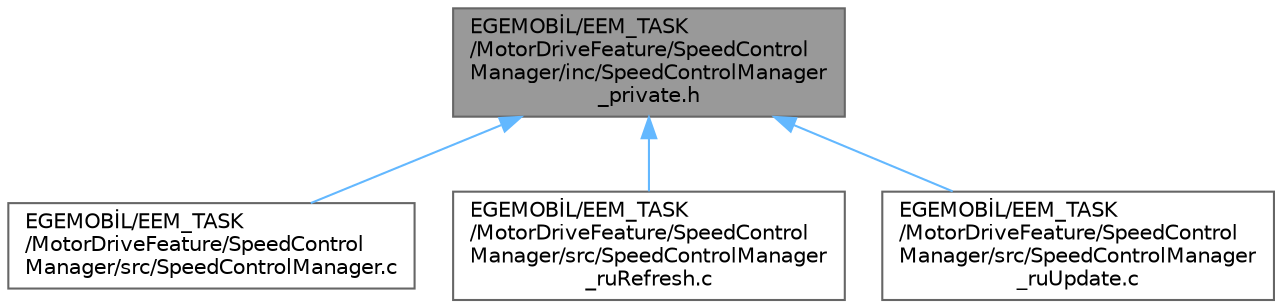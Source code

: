 digraph "EGEMOBİL/EEM_TASK/MotorDriveFeature/SpeedControlManager/inc/SpeedControlManager_private.h"
{
 // LATEX_PDF_SIZE
  bgcolor="transparent";
  edge [fontname=Helvetica,fontsize=10,labelfontname=Helvetica,labelfontsize=10];
  node [fontname=Helvetica,fontsize=10,shape=box,height=0.2,width=0.4];
  Node1 [id="Node000001",label="EGEMOBİL/EEM_TASK\l/MotorDriveFeature/SpeedControl\lManager/inc/SpeedControlManager\l_private.h",height=0.2,width=0.4,color="gray40", fillcolor="grey60", style="filled", fontcolor="black",tooltip="Private header file for the Speed Control Manager."];
  Node1 -> Node2 [id="edge1_Node000001_Node000002",dir="back",color="steelblue1",style="solid",tooltip=" "];
  Node2 [id="Node000002",label="EGEMOBİL/EEM_TASK\l/MotorDriveFeature/SpeedControl\lManager/src/SpeedControlManager.c",height=0.2,width=0.4,color="grey40", fillcolor="white", style="filled",URL="$_speed_control_manager_8c.html",tooltip="Implementation file for the Speed Control Manager."];
  Node1 -> Node3 [id="edge2_Node000001_Node000003",dir="back",color="steelblue1",style="solid",tooltip=" "];
  Node3 [id="Node000003",label="EGEMOBİL/EEM_TASK\l/MotorDriveFeature/SpeedControl\lManager/src/SpeedControlManager\l_ruRefresh.c",height=0.2,width=0.4,color="grey40", fillcolor="white", style="filled",URL="$_speed_control_manager__ru_refresh_8c.html",tooltip="Implementation of the SpeedControlManager refresh runable."];
  Node1 -> Node4 [id="edge3_Node000001_Node000004",dir="back",color="steelblue1",style="solid",tooltip=" "];
  Node4 [id="Node000004",label="EGEMOBİL/EEM_TASK\l/MotorDriveFeature/SpeedControl\lManager/src/SpeedControlManager\l_ruUpdate.c",height=0.2,width=0.4,color="grey40", fillcolor="white", style="filled",URL="$_speed_control_manager__ru_update_8c.html",tooltip="Implementation of the SpeedControlManager update runable."];
}
